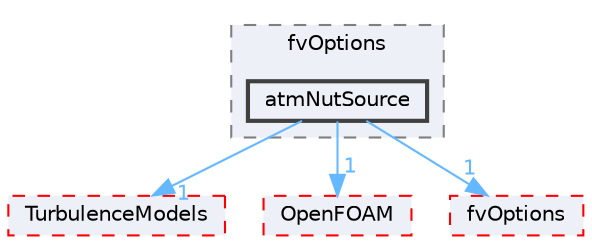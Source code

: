 digraph "src/atmosphericModels/fvOptions/atmNutSource"
{
 // LATEX_PDF_SIZE
  bgcolor="transparent";
  edge [fontname=Helvetica,fontsize=10,labelfontname=Helvetica,labelfontsize=10];
  node [fontname=Helvetica,fontsize=10,shape=box,height=0.2,width=0.4];
  compound=true
  subgraph clusterdir_3f9f7635b36ac96a95536af06d50ee9a {
    graph [ bgcolor="#edf0f7", pencolor="grey50", label="fvOptions", fontname=Helvetica,fontsize=10 style="filled,dashed", URL="dir_3f9f7635b36ac96a95536af06d50ee9a.html",tooltip=""]
  dir_fd1025aa5bac404db82198729cb8d7fa [label="atmNutSource", fillcolor="#edf0f7", color="grey25", style="filled,bold", URL="dir_fd1025aa5bac404db82198729cb8d7fa.html",tooltip=""];
  }
  dir_1eda626aeac0f0ad2848c36acaa5d501 [label="TurbulenceModels", fillcolor="#edf0f7", color="red", style="filled,dashed", URL="dir_1eda626aeac0f0ad2848c36acaa5d501.html",tooltip=""];
  dir_c5473ff19b20e6ec4dfe5c310b3778a8 [label="OpenFOAM", fillcolor="#edf0f7", color="red", style="filled,dashed", URL="dir_c5473ff19b20e6ec4dfe5c310b3778a8.html",tooltip=""];
  dir_3feeed9f14097927738cfbd9bcefd859 [label="fvOptions", fillcolor="#edf0f7", color="red", style="filled,dashed", URL="dir_3feeed9f14097927738cfbd9bcefd859.html",tooltip=""];
  dir_fd1025aa5bac404db82198729cb8d7fa->dir_1eda626aeac0f0ad2848c36acaa5d501 [headlabel="1", labeldistance=1.5 headhref="dir_000151_004143.html" href="dir_000151_004143.html" color="steelblue1" fontcolor="steelblue1"];
  dir_fd1025aa5bac404db82198729cb8d7fa->dir_3feeed9f14097927738cfbd9bcefd859 [headlabel="1", labeldistance=1.5 headhref="dir_000151_001559.html" href="dir_000151_001559.html" color="steelblue1" fontcolor="steelblue1"];
  dir_fd1025aa5bac404db82198729cb8d7fa->dir_c5473ff19b20e6ec4dfe5c310b3778a8 [headlabel="1", labeldistance=1.5 headhref="dir_000151_002695.html" href="dir_000151_002695.html" color="steelblue1" fontcolor="steelblue1"];
}
